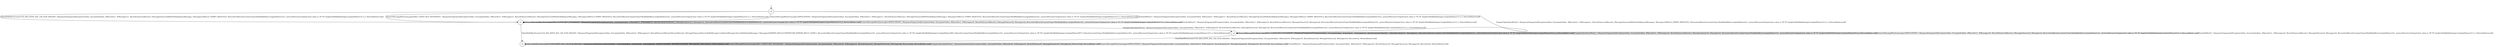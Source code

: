 digraph g {
__start0 [label="" shape="none"];

	s0 [shape="circle" label="s0"];
	s1 [shape="circle" label="s1"];
	s2 [shape="circle" label="s2"];
	s3 [shape="circle" label="s3"];
	s0 -> s1 [label="ClientHelloWord{suite=TLS_RSA_WITH_AES_128_GCM_SHA256} / ResponseFingerprint[Exception=false, Encrypted=false, #Records=1, #Messages=1, RecordClasses=[Record,], MessageClasses=[HelloVerifyRequestMessage,], Messages=[HELLO_VERIFY_REQUEST,], Reccords=[Record{contentType=ModifiableByte{originalValue=22}, protocolVersion=Original byte value is: FE FF, length=ModifiableInteger{originalValue=31}},], NetworkState=null]"];
	s0 -> s1 [label="GenericMessageWord{message=RSA_CLIENT_KEY_EXCHANGE} / ResponseFingerprint[Exception=false, Encrypted=false, #Records=1, #Messages=1, RecordClasses=[Record,], MessageClasses=[HelloVerifyRequestMessage,], Messages=[HELLO_VERIFY_REQUEST,], Reccords=[Record{contentType=ModifiableByte{originalValue=22}, protocolVersion=Original byte value is: FE FF, length=ModifiableInteger{originalValue=31}},], NetworkState=null]"];
	s0 -> s2 [label="ChangeCipherSpecWord{} / ResponseFingerprint[Exception=false, Encrypted=false, #Records=1, #Messages=1, RecordClasses=[Record,], MessageClasses=[HelloVerifyRequestMessage,], Messages=[HELLO_VERIFY_REQUEST,], Reccords=[Record{contentType=ModifiableByte{originalValue=22}, protocolVersion=Original byte value is: FE FF, length=ModifiableInteger{originalValue=31}},], NetworkState=null]"];
	s0 -> s1 [label="GenericMessageWord{message=APPLICATION} / ResponseFingerprint[Exception=false, Encrypted=false, #Records=1, #Messages=1, RecordClasses=[Record,], MessageClasses=[HelloVerifyRequestMessage,], Messages=[HELLO_VERIFY_REQUEST,], Reccords=[Record{contentType=ModifiableByte{originalValue=22}, protocolVersion=Original byte value is: FE FF, length=ModifiableInteger{originalValue=31}},], NetworkState=null]"];
	s0 -> s1 [label="FinishedWord{} / ResponseFingerprint[Exception=false, Encrypted=false, #Records=1, #Messages=1, RecordClasses=[Record,], MessageClasses=[HelloVerifyRequestMessage,], Messages=[HELLO_VERIFY_REQUEST,], Reccords=[Record{contentType=ModifiableByte{originalValue=22}, protocolVersion=Original byte value is: FE FF, length=ModifiableInteger{originalValue=31}},], NetworkState=null]"];
	s1 -> s3 [label="ClientHelloWord{suite=TLS_RSA_WITH_AES_128_GCM_SHA256} / ResponseFingerprint[Exception=false, Encrypted=false, #Records=3, #Messages=3, RecordClasses=[Record,Record,Record,], MessageClasses=[ServerHelloMessage,CertificateMessage,ServerHelloDoneMessage,], Messages=[SERVER_HELLO,CERTIFICATE,SERVER_HELLO_DONE,], Reccords=[Record{contentType=ModifiableByte{originalValue=22}, protocolVersion=Original byte value is: FE FD, length=ModifiableInteger{originalValue=89}},Record{contentType=ModifiableByte{originalValue=22}, protocolVersion=Original byte value is: FE FD, length=ModifiableInteger{originalValue=857}},Record{contentType=ModifiableByte{originalValue=22}, protocolVersion=Original byte value is: FE FD, length=ModifiableInteger{originalValue=12}},], NetworkState=null]"];
	s1 -> s1 [label="GenericMessageWord{message=RSA_CLIENT_KEY_EXCHANGE} / ResponseFingerprint[Exception=false, Encrypted=false, #Records=1, #Messages=0, RecordClasses=[Record,], MessageClasses=[], Messages=[], Reccords=[Record{contentType=ModifiableByte{originalValue=22}, protocolVersion=Original byte value is: FE FF, length=ModifiableInteger{originalValue=31}},], NetworkState=null]"];
	s1 -> s2 [label="ChangeCipherSpecWord{} / ResponseFingerprint[Exception=false, Encrypted=false, #Records=1, #Messages=0, RecordClasses=[Record,], MessageClasses=[], Messages=[], Reccords=[Record{contentType=ModifiableByte{originalValue=22}, protocolVersion=Original byte value is: FE FF, length=ModifiableInteger{originalValue=31}},], NetworkState=null]"];
	s1 -> s1 [label="GenericMessageWord{message=APPLICATION} / ResponseFingerprint[Exception=false, Encrypted=false, #Records=1, #Messages=0, RecordClasses=[Record,], MessageClasses=[], Messages=[], Reccords=[Record{contentType=ModifiableByte{originalValue=22}, protocolVersion=Original byte value is: FE FF, length=ModifiableInteger{originalValue=31}},], NetworkState=null]"];
	s1 -> s1 [label="FinishedWord{} / ResponseFingerprint[Exception=false, Encrypted=false, #Records=1, #Messages=0, RecordClasses=[Record,], MessageClasses=[], Messages=[], Reccords=[Record{contentType=ModifiableByte{originalValue=22}, protocolVersion=Original byte value is: FE FF, length=ModifiableInteger{originalValue=31}},], NetworkState=null]"];
	s2 -> s3 [label="ClientHelloWord{suite=TLS_RSA_WITH_AES_128_GCM_SHA256} / ResponseFingerprint[Exception=false, Encrypted=false, #Records=0, #Messages=0, RecordClasses=[], MessageClasses=[], Messages=[], Reccords=[], NetworkState=null]"];
	s2 -> s2 [label="GenericMessageWord{message=RSA_CLIENT_KEY_EXCHANGE} / ResponseFingerprint[Exception=false, Encrypted=false, #Records=1, #Messages=0, RecordClasses=[Record,], MessageClasses=[], Messages=[], Reccords=[Record{contentType=ModifiableByte{originalValue=22}, protocolVersion=Original byte value is: FE FF, length=ModifiableInteger{originalValue=31}},], NetworkState=null]"];
	s2 -> s2 [label="ChangeCipherSpecWord{} / ResponseFingerprint[Exception=false, Encrypted=false, #Records=1, #Messages=0, RecordClasses=[Record,], MessageClasses=[], Messages=[], Reccords=[Record{contentType=ModifiableByte{originalValue=22}, protocolVersion=Original byte value is: FE FF, length=ModifiableInteger{originalValue=31}},], NetworkState=null]"];
	s2 -> s2 [label="GenericMessageWord{message=APPLICATION} / ResponseFingerprint[Exception=false, Encrypted=false, #Records=1, #Messages=0, RecordClasses=[Record,], MessageClasses=[], Messages=[], Reccords=[Record{contentType=ModifiableByte{originalValue=22}, protocolVersion=Original byte value is: FE FF, length=ModifiableInteger{originalValue=31}},], NetworkState=null]"];
	s2 -> s2 [label="FinishedWord{} / ResponseFingerprint[Exception=false, Encrypted=false, #Records=1, #Messages=0, RecordClasses=[Record,], MessageClasses=[], Messages=[], Reccords=[Record{contentType=ModifiableByte{originalValue=22}, protocolVersion=Original byte value is: FE FF, length=ModifiableInteger{originalValue=31}},], NetworkState=null]"];
	s3 -> s3 [label="ClientHelloWord{suite=TLS_RSA_WITH_AES_128_GCM_SHA256} / ResponseFingerprint[Exception=false, Encrypted=false, #Records=0, #Messages=0, RecordClasses=[], MessageClasses=[], Messages=[], Reccords=[], NetworkState=null]"];
	s3 -> s3 [label="GenericMessageWord{message=RSA_CLIENT_KEY_EXCHANGE} / ResponseFingerprint[Exception=false, Encrypted=false, #Records=0, #Messages=0, RecordClasses=[], MessageClasses=[], Messages=[], Reccords=[], NetworkState=null]"];
	s3 -> s3 [label="ChangeCipherSpecWord{} / ResponseFingerprint[Exception=false, Encrypted=false, #Records=0, #Messages=0, RecordClasses=[], MessageClasses=[], Messages=[], Reccords=[], NetworkState=null]"];
	s3 -> s3 [label="GenericMessageWord{message=APPLICATION} / ResponseFingerprint[Exception=false, Encrypted=false, #Records=0, #Messages=0, RecordClasses=[], MessageClasses=[], Messages=[], Reccords=[], NetworkState=null]"];
	s3 -> s3 [label="FinishedWord{} / ResponseFingerprint[Exception=false, Encrypted=false, #Records=0, #Messages=0, RecordClasses=[], MessageClasses=[], Messages=[], Reccords=[], NetworkState=null]"];

__start0 -> s0;
}
